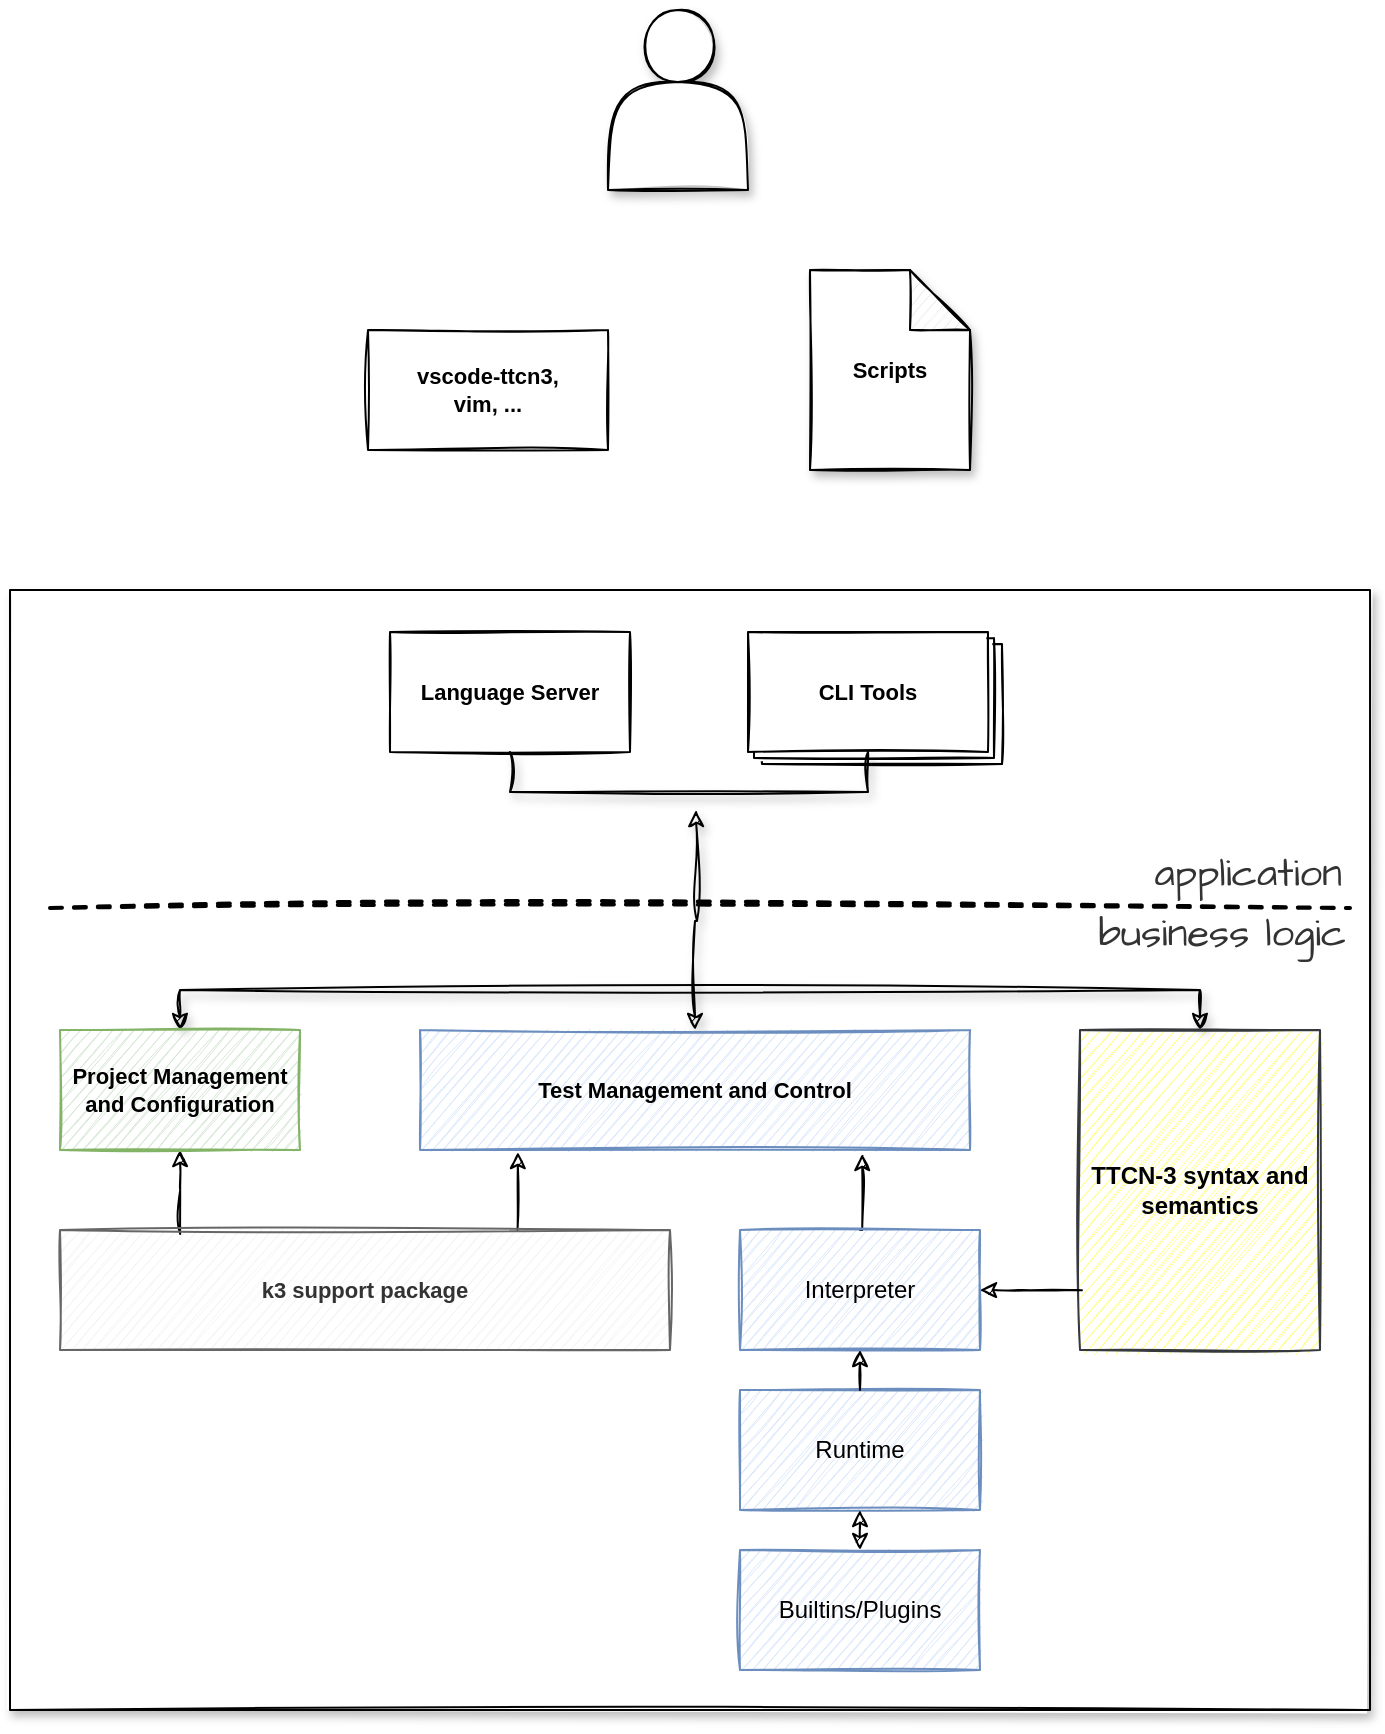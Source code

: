 <mxfile version="20.3.6" type="github">
  <diagram id="6I0OCvxSQrVGMHxT2VVA" name="Page-1">
    <mxGraphModel dx="1550" dy="830" grid="1" gridSize="10" guides="1" tooltips="1" connect="1" arrows="1" fold="1" page="1" pageScale="1" pageWidth="827" pageHeight="1169" background="none" math="0" shadow="0">
      <root>
        <mxCell id="0" />
        <mxCell id="1" parent="0" />
        <mxCell id="nqxMB9Gxj_3vNnfW1NG4-40" value="&lt;h2&gt;&lt;br&gt;&lt;/h2&gt;" style="rounded=0;whiteSpace=wrap;html=1;glass=0;sketch=1;fontSize=12;verticalAlign=bottom;shadow=1;align=right;spacingBottom=-14;spacingRight=7;" vertex="1" parent="1">
          <mxGeometry x="40" y="400" width="680" height="560" as="geometry" />
        </mxCell>
        <mxCell id="nqxMB9Gxj_3vNnfW1NG4-1" value="&lt;b&gt;TTCN-3 syntax and semantics&lt;/b&gt;" style="rounded=0;whiteSpace=wrap;html=1;verticalAlign=middle;fillColor=#ffff88;sketch=1;strokeColor=#36393d;" vertex="1" parent="1">
          <mxGeometry x="575" y="620" width="120" height="160" as="geometry" />
        </mxCell>
        <mxCell id="nqxMB9Gxj_3vNnfW1NG4-60" style="edgeStyle=orthogonalEdgeStyle;rounded=0;orthogonalLoop=1;jettySize=auto;html=1;exitX=0.197;exitY=0.033;exitDx=0;exitDy=0;entryX=0.5;entryY=1;entryDx=0;entryDy=0;fontSize=11;exitPerimeter=0;sketch=1;" edge="1" parent="1" source="nqxMB9Gxj_3vNnfW1NG4-57" target="nqxMB9Gxj_3vNnfW1NG4-2">
          <mxGeometry relative="1" as="geometry" />
        </mxCell>
        <mxCell id="nqxMB9Gxj_3vNnfW1NG4-87" style="edgeStyle=orthogonalEdgeStyle;rounded=0;sketch=1;hachureGap=4;jiggle=2;orthogonalLoop=1;jettySize=auto;html=1;exitX=0.5;exitY=0;exitDx=0;exitDy=0;entryX=0.5;entryY=0;entryDx=0;entryDy=0;shadow=1;labelBackgroundColor=default;fontFamily=Architects Daughter;fontSource=https%3A%2F%2Ffonts.googleapis.com%2Fcss%3Ffamily%3DArchitects%2BDaughter;fontSize=16;fontColor=#333333;startArrow=classic;startFill=1;endArrow=classic;endFill=1;" edge="1" parent="1" source="nqxMB9Gxj_3vNnfW1NG4-2" target="nqxMB9Gxj_3vNnfW1NG4-1">
          <mxGeometry relative="1" as="geometry" />
        </mxCell>
        <mxCell id="nqxMB9Gxj_3vNnfW1NG4-2" value="&lt;b style=&quot;font-size: 11px;&quot;&gt;Project Management and Configuration&lt;/b&gt;" style="rounded=0;whiteSpace=wrap;html=1;glass=0;sketch=1;fontSize=11;fillColor=#d5e8d4;strokeColor=#82b366;" vertex="1" parent="1">
          <mxGeometry x="65" y="620" width="120" height="60" as="geometry" />
        </mxCell>
        <mxCell id="nqxMB9Gxj_3vNnfW1NG4-3" value="Runtime" style="rounded=0;whiteSpace=wrap;html=1;fillColor=#dae8fc;strokeColor=#6c8ebf;sketch=1;" vertex="1" parent="1">
          <mxGeometry x="405" y="800" width="120" height="60" as="geometry" />
        </mxCell>
        <mxCell id="nqxMB9Gxj_3vNnfW1NG4-4" value="Builtins/Plugins" style="rounded=0;whiteSpace=wrap;html=1;fillColor=#dae8fc;strokeColor=#6c8ebf;sketch=1;" vertex="1" parent="1">
          <mxGeometry x="405" y="880" width="120" height="60" as="geometry" />
        </mxCell>
        <mxCell id="nqxMB9Gxj_3vNnfW1NG4-29" style="edgeStyle=orthogonalEdgeStyle;rounded=0;orthogonalLoop=1;jettySize=auto;html=1;exitX=0.008;exitY=0.813;exitDx=0;exitDy=0;exitPerimeter=0;sketch=1;" edge="1" parent="1" source="nqxMB9Gxj_3vNnfW1NG4-1" target="nqxMB9Gxj_3vNnfW1NG4-5">
          <mxGeometry relative="1" as="geometry" />
        </mxCell>
        <mxCell id="nqxMB9Gxj_3vNnfW1NG4-59" style="edgeStyle=orthogonalEdgeStyle;rounded=0;orthogonalLoop=1;jettySize=auto;html=1;exitX=0.5;exitY=0;exitDx=0;exitDy=0;entryX=0.804;entryY=1.033;entryDx=0;entryDy=0;entryPerimeter=0;fontSize=11;sketch=1;" edge="1" parent="1" source="nqxMB9Gxj_3vNnfW1NG4-5" target="nqxMB9Gxj_3vNnfW1NG4-6">
          <mxGeometry relative="1" as="geometry" />
        </mxCell>
        <mxCell id="nqxMB9Gxj_3vNnfW1NG4-5" value="Interpreter" style="rounded=0;whiteSpace=wrap;html=1;fillColor=#dae8fc;strokeColor=#6c8ebf;sketch=1;" vertex="1" parent="1">
          <mxGeometry x="405" y="720" width="120" height="60" as="geometry" />
        </mxCell>
        <mxCell id="nqxMB9Gxj_3vNnfW1NG4-90" style="edgeStyle=orthogonalEdgeStyle;rounded=0;sketch=1;hachureGap=4;jiggle=2;orthogonalLoop=1;jettySize=auto;html=1;exitX=0.5;exitY=0;exitDx=0;exitDy=0;shadow=1;labelBackgroundColor=default;fontFamily=Architects Daughter;fontSource=https%3A%2F%2Ffonts.googleapis.com%2Fcss%3Ffamily%3DArchitects%2BDaughter;fontSize=16;fontColor=#333333;startArrow=classic;startFill=1;endArrow=classic;endFill=1;" edge="1" parent="1" source="nqxMB9Gxj_3vNnfW1NG4-6">
          <mxGeometry relative="1" as="geometry">
            <mxPoint x="383" y="510" as="targetPoint" />
          </mxGeometry>
        </mxCell>
        <mxCell id="nqxMB9Gxj_3vNnfW1NG4-6" value="&lt;font style=&quot;font-size: 11px;&quot;&gt;&lt;b&gt;Test Management and Control&lt;/b&gt;&lt;/font&gt;" style="rounded=0;whiteSpace=wrap;html=1;fillColor=#dae8fc;strokeColor=#6c8ebf;sketch=1;" vertex="1" parent="1">
          <mxGeometry x="245" y="620" width="275" height="60" as="geometry" />
        </mxCell>
        <mxCell id="nqxMB9Gxj_3vNnfW1NG4-13" value="" style="endArrow=classic;html=1;rounded=0;exitX=0.5;exitY=0;exitDx=0;exitDy=0;entryX=0.5;entryY=1;entryDx=0;entryDy=0;sketch=1;" edge="1" parent="1" source="nqxMB9Gxj_3vNnfW1NG4-3" target="nqxMB9Gxj_3vNnfW1NG4-5">
          <mxGeometry width="50" height="50" relative="1" as="geometry">
            <mxPoint x="555" y="820" as="sourcePoint" />
            <mxPoint x="505" y="870" as="targetPoint" />
          </mxGeometry>
        </mxCell>
        <mxCell id="nqxMB9Gxj_3vNnfW1NG4-14" value="" style="endArrow=classic;startArrow=classic;html=1;rounded=0;exitX=0.5;exitY=0;exitDx=0;exitDy=0;entryX=0.5;entryY=1;entryDx=0;entryDy=0;sketch=1;" edge="1" parent="1" source="nqxMB9Gxj_3vNnfW1NG4-4" target="nqxMB9Gxj_3vNnfW1NG4-3">
          <mxGeometry width="50" height="50" relative="1" as="geometry">
            <mxPoint x="515" y="870" as="sourcePoint" />
            <mxPoint x="565" y="820" as="targetPoint" />
          </mxGeometry>
        </mxCell>
        <mxCell id="nqxMB9Gxj_3vNnfW1NG4-50" value="&lt;b&gt;Language Server&lt;/b&gt;" style="rounded=0;whiteSpace=wrap;html=1;shadow=0;glass=0;sketch=1;fontSize=11;" vertex="1" parent="1">
          <mxGeometry x="230" y="421" width="120" height="60" as="geometry" />
        </mxCell>
        <mxCell id="nqxMB9Gxj_3vNnfW1NG4-51" value="&lt;b&gt;Scripts&lt;/b&gt;" style="shape=note;whiteSpace=wrap;html=1;backgroundOutline=1;darkOpacity=0.05;shadow=1;glass=0;sketch=1;fontSize=11;" vertex="1" parent="1">
          <mxGeometry x="440" y="240" width="80" height="100" as="geometry" />
        </mxCell>
        <mxCell id="nqxMB9Gxj_3vNnfW1NG4-53" value="" style="shape=actor;whiteSpace=wrap;html=1;shadow=1;glass=0;sketch=1;fontSize=11;" vertex="1" parent="1">
          <mxGeometry x="339" y="110" width="70" height="90" as="geometry" />
        </mxCell>
        <mxCell id="nqxMB9Gxj_3vNnfW1NG4-58" style="edgeStyle=orthogonalEdgeStyle;rounded=0;orthogonalLoop=1;jettySize=auto;html=1;exitX=0.75;exitY=0;exitDx=0;exitDy=0;entryX=0.178;entryY=1.017;entryDx=0;entryDy=0;entryPerimeter=0;fontSize=11;sketch=1;" edge="1" parent="1" source="nqxMB9Gxj_3vNnfW1NG4-57" target="nqxMB9Gxj_3vNnfW1NG4-6">
          <mxGeometry relative="1" as="geometry" />
        </mxCell>
        <mxCell id="nqxMB9Gxj_3vNnfW1NG4-57" value="&lt;b&gt;k3 support package&lt;/b&gt;" style="rounded=0;whiteSpace=wrap;html=1;shadow=0;glass=0;sketch=1;fontSize=11;fillColor=#f5f5f5;fontColor=#333333;strokeColor=#666666;" vertex="1" parent="1">
          <mxGeometry x="65" y="720" width="305" height="60" as="geometry" />
        </mxCell>
        <mxCell id="nqxMB9Gxj_3vNnfW1NG4-71" value="" style="line;strokeWidth=2;html=1;rounded=0;shadow=0;glass=0;sketch=1;hachureGap=4;jiggle=2;fontFamily=Architects Daughter;fontSource=https%3A%2F%2Ffonts.googleapis.com%2Fcss%3Ffamily%3DArchitects%2BDaughter;fontSize=20;fontColor=#333333;dashed=1;" vertex="1" parent="1">
          <mxGeometry x="60" y="554" width="650" height="10" as="geometry" />
        </mxCell>
        <mxCell id="nqxMB9Gxj_3vNnfW1NG4-82" value="&lt;div align=&quot;right&quot;&gt;application&lt;/div&gt;" style="text;html=1;strokeColor=none;fillColor=none;align=right;verticalAlign=middle;whiteSpace=wrap;rounded=0;shadow=0;glass=0;labelBackgroundColor=none;sketch=1;hachureGap=4;jiggle=2;fillStyle=auto;fontFamily=Architects Daughter;fontSource=https%3A%2F%2Ffonts.googleapis.com%2Fcss%3Ffamily%3DArchitects%2BDaughter;fontSize=20;fontColor=#333333;" vertex="1" parent="1">
          <mxGeometry x="603" y="526" width="105" height="30" as="geometry" />
        </mxCell>
        <mxCell id="nqxMB9Gxj_3vNnfW1NG4-83" value="business logic" style="text;html=1;strokeColor=none;fillColor=none;align=right;verticalAlign=middle;whiteSpace=wrap;rounded=0;shadow=0;glass=0;labelBackgroundColor=none;sketch=1;hachureGap=4;jiggle=2;fillStyle=auto;fontFamily=Architects Daughter;fontSource=https%3A%2F%2Ffonts.googleapis.com%2Fcss%3Ffamily%3DArchitects%2BDaughter;fontSize=20;fontColor=#333333;" vertex="1" parent="1">
          <mxGeometry x="580" y="556" width="130" height="30" as="geometry" />
        </mxCell>
        <mxCell id="nqxMB9Gxj_3vNnfW1NG4-91" value="&lt;div&gt;&lt;b&gt;vscode-ttcn3,&lt;/b&gt;&lt;/div&gt;&lt;div&gt;&lt;b&gt;vim, ...&lt;br&gt;&lt;/b&gt;&lt;/div&gt;" style="rounded=0;whiteSpace=wrap;html=1;shadow=0;glass=0;sketch=1;fontSize=11;" vertex="1" parent="1">
          <mxGeometry x="219" y="270" width="120" height="60" as="geometry" />
        </mxCell>
        <mxCell id="nqxMB9Gxj_3vNnfW1NG4-94" value="Language Server" style="rounded=0;whiteSpace=wrap;html=1;shadow=0;glass=0;sketch=1;fontSize=11;" vertex="1" parent="1">
          <mxGeometry x="416" y="427" width="120" height="60" as="geometry" />
        </mxCell>
        <mxCell id="nqxMB9Gxj_3vNnfW1NG4-93" value="Language Server" style="rounded=0;whiteSpace=wrap;html=1;shadow=0;glass=0;sketch=1;fontSize=11;" vertex="1" parent="1">
          <mxGeometry x="412" y="424" width="120" height="60" as="geometry" />
        </mxCell>
        <mxCell id="nqxMB9Gxj_3vNnfW1NG4-92" value="&lt;b&gt;CLI Tools&lt;/b&gt;" style="rounded=0;whiteSpace=wrap;html=1;shadow=0;glass=0;sketch=1;fontSize=11;" vertex="1" parent="1">
          <mxGeometry x="409" y="421" width="120" height="60" as="geometry" />
        </mxCell>
        <mxCell id="nqxMB9Gxj_3vNnfW1NG4-89" style="edgeStyle=orthogonalEdgeStyle;rounded=0;sketch=1;hachureGap=4;jiggle=2;orthogonalLoop=1;jettySize=auto;html=1;exitX=0.5;exitY=1;exitDx=0;exitDy=0;shadow=1;labelBackgroundColor=default;fontFamily=Architects Daughter;fontSource=https%3A%2F%2Ffonts.googleapis.com%2Fcss%3Ffamily%3DArchitects%2BDaughter;fontSize=16;fontColor=#333333;startArrow=none;startFill=0;endArrow=none;endFill=0;entryX=0.5;entryY=1;entryDx=0;entryDy=0;" edge="1" parent="1" source="nqxMB9Gxj_3vNnfW1NG4-50" target="nqxMB9Gxj_3vNnfW1NG4-92">
          <mxGeometry relative="1" as="geometry">
            <mxPoint x="950" y="500" as="targetPoint" />
            <Array as="points" />
          </mxGeometry>
        </mxCell>
      </root>
    </mxGraphModel>
  </diagram>
</mxfile>
